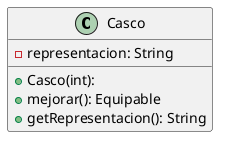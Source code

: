 @startuml
skinparam linetype ortho

class Casco {
  + Casco(int):
  - representacion: String
  + mejorar(): Equipable
  + getRepresentacion(): String
}

@enduml
